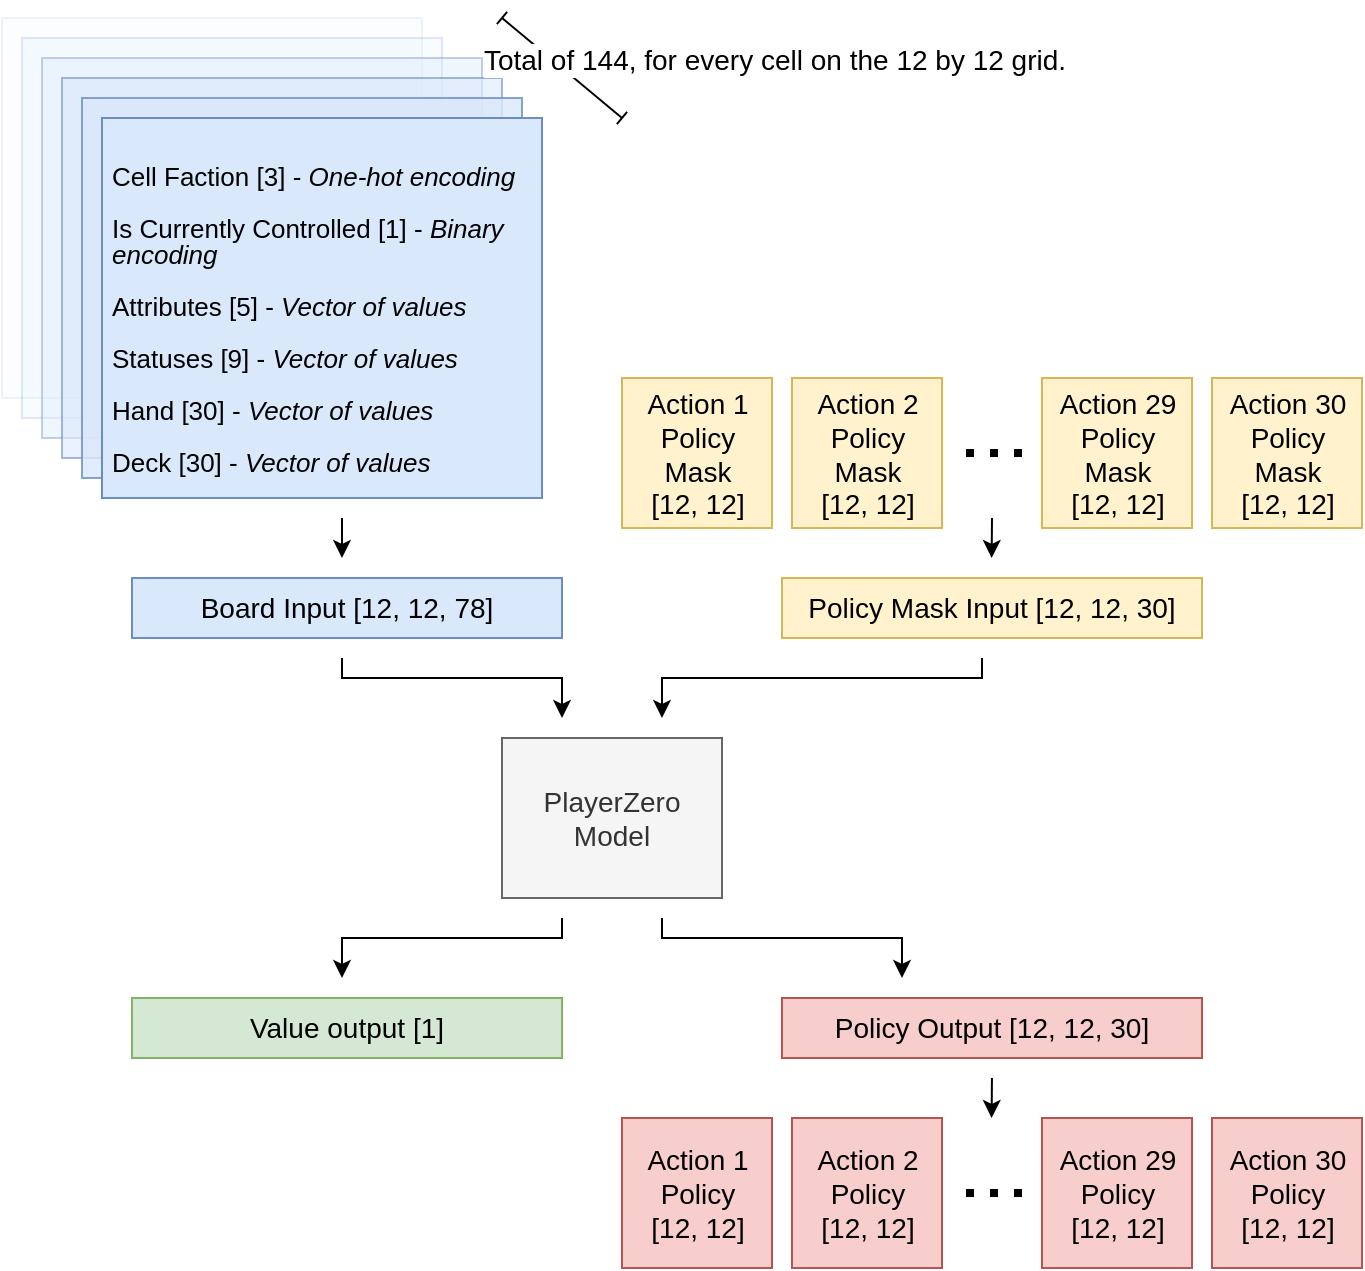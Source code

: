 <mxfile version="24.4.0" type="github">
  <diagram name="Page-1" id="C4LSqCpMthRV9HOR-iaF">
    <mxGraphModel dx="2868" dy="1564" grid="1" gridSize="10" guides="1" tooltips="1" connect="1" arrows="1" fold="1" page="1" pageScale="1" pageWidth="850" pageHeight="1100" math="0" shadow="0">
      <root>
        <mxCell id="0" />
        <mxCell id="1" parent="0" />
        <mxCell id="1W4X7tc66BTRNZ2V25yI-1" value="" style="rounded=0;whiteSpace=wrap;html=1;fillColor=#dae8fc;strokeColor=#6c8ebf;opacity=10;" vertex="1" parent="1">
          <mxGeometry x="130" y="10" width="210" height="190" as="geometry" />
        </mxCell>
        <mxCell id="1W4X7tc66BTRNZ2V25yI-2" value="" style="rounded=0;whiteSpace=wrap;html=1;fillColor=#dae8fc;strokeColor=#6c8ebf;opacity=20;" vertex="1" parent="1">
          <mxGeometry x="140" y="20" width="210" height="190" as="geometry" />
        </mxCell>
        <mxCell id="1W4X7tc66BTRNZ2V25yI-3" value="" style="rounded=0;whiteSpace=wrap;html=1;fillColor=#dae8fc;strokeColor=#6c8ebf;opacity=40;" vertex="1" parent="1">
          <mxGeometry x="150" y="30" width="220" height="190" as="geometry" />
        </mxCell>
        <mxCell id="1W4X7tc66BTRNZ2V25yI-4" value="" style="rounded=0;whiteSpace=wrap;html=1;fillColor=#dae8fc;strokeColor=#6c8ebf;opacity=60;" vertex="1" parent="1">
          <mxGeometry x="160" y="40" width="220" height="190" as="geometry" />
        </mxCell>
        <mxCell id="1W4X7tc66BTRNZ2V25yI-5" value="" style="rounded=0;whiteSpace=wrap;html=1;fillColor=#dae8fc;strokeColor=#6c8ebf;opacity=80;" vertex="1" parent="1">
          <mxGeometry x="170" y="50" width="220" height="190" as="geometry" />
        </mxCell>
        <mxCell id="1W4X7tc66BTRNZ2V25yI-6" value="&lt;p style=&quot;line-height: 100%; font-size: 13px;&quot;&gt;Cell Faction [3] - &lt;i style=&quot;font-size: 13px;&quot;&gt;One-hot encoding&lt;br style=&quot;font-size: 13px;&quot;&gt;&lt;/i&gt;&lt;/p&gt;&lt;p style=&quot;line-height: 100%; font-size: 13px;&quot;&gt;Is Currently Controlled [1] - &lt;i style=&quot;font-size: 13px;&quot;&gt;Binary encoding&lt;br style=&quot;font-size: 13px;&quot;&gt;&lt;/i&gt;&lt;/p&gt;&lt;p style=&quot;line-height: 100%; font-size: 13px;&quot;&gt;Attributes [5] - &lt;i style=&quot;font-size: 13px;&quot;&gt;Vector of values&lt;/i&gt;&lt;br style=&quot;font-size: 13px;&quot;&gt;&lt;/p&gt;&lt;p style=&quot;line-height: 100%; font-size: 13px;&quot;&gt;Statuses [9] - &lt;i style=&quot;font-size: 13px;&quot;&gt;Vector of values&lt;/i&gt;&lt;br style=&quot;font-size: 13px;&quot;&gt;&lt;/p&gt;&lt;p style=&quot;line-height: 100%; font-size: 13px;&quot;&gt;Hand [30] - &lt;i style=&quot;font-size: 13px;&quot;&gt;Vector of values&lt;/i&gt;&lt;br style=&quot;font-size: 13px;&quot;&gt;&lt;/p&gt;&lt;p style=&quot;line-height: 100%; font-size: 13px;&quot;&gt;Deck [30] - &lt;i style=&quot;font-size: 13px;&quot;&gt;Vector of values&lt;/i&gt;&lt;br style=&quot;font-size: 13px;&quot;&gt;&lt;/p&gt;" style="rounded=0;whiteSpace=wrap;html=1;fillColor=#dae8fc;strokeColor=#6c8ebf;align=left;verticalAlign=top;spacing=5;fontSize=13;spacingTop=0;" vertex="1" parent="1">
          <mxGeometry x="180" y="60" width="220" height="190" as="geometry" />
        </mxCell>
        <mxCell id="1W4X7tc66BTRNZ2V25yI-8" value="" style="rounded=0;whiteSpace=wrap;html=1;fillColor=#fff2cc;strokeColor=#d6b656;" vertex="1" parent="1">
          <mxGeometry x="440" y="190" width="75" height="75" as="geometry" />
        </mxCell>
        <mxCell id="1W4X7tc66BTRNZ2V25yI-9" value="&lt;div style=&quot;font-size: 14px;&quot;&gt;Action 1&lt;br style=&quot;font-size: 14px;&quot;&gt;&lt;/div&gt;&lt;div style=&quot;font-size: 14px;&quot;&gt;Policy Mask&lt;/div&gt;&lt;div style=&quot;font-size: 14px;&quot;&gt;[12, 12]&lt;br style=&quot;font-size: 14px;&quot;&gt;&lt;/div&gt;" style="text;html=1;align=center;verticalAlign=middle;whiteSpace=wrap;rounded=0;fontSize=14;" vertex="1" parent="1">
          <mxGeometry x="442.5" y="192.5" width="70" height="70" as="geometry" />
        </mxCell>
        <mxCell id="1W4X7tc66BTRNZ2V25yI-11" value="" style="rounded=0;whiteSpace=wrap;html=1;fillColor=#fff2cc;strokeColor=#d6b656;" vertex="1" parent="1">
          <mxGeometry x="525" y="190" width="75" height="75" as="geometry" />
        </mxCell>
        <mxCell id="1W4X7tc66BTRNZ2V25yI-14" value="" style="rounded=0;whiteSpace=wrap;html=1;fillColor=#fff2cc;strokeColor=#d6b656;" vertex="1" parent="1">
          <mxGeometry x="650" y="190" width="75" height="75" as="geometry" />
        </mxCell>
        <mxCell id="1W4X7tc66BTRNZ2V25yI-17" value="" style="rounded=0;whiteSpace=wrap;html=1;fillColor=#fff2cc;strokeColor=#d6b656;" vertex="1" parent="1">
          <mxGeometry x="735" y="190" width="75" height="75" as="geometry" />
        </mxCell>
        <mxCell id="1W4X7tc66BTRNZ2V25yI-20" value="" style="endArrow=none;dashed=1;html=1;rounded=0;strokeWidth=4;dashPattern=1 2;" edge="1" parent="1">
          <mxGeometry width="50" height="50" relative="1" as="geometry">
            <mxPoint x="640" y="227.5" as="sourcePoint" />
            <mxPoint x="610" y="227.5" as="targetPoint" />
          </mxGeometry>
        </mxCell>
        <mxCell id="1W4X7tc66BTRNZ2V25yI-28" value="&lt;div style=&quot;font-size: 14px;&quot;&gt;Action 2&lt;br style=&quot;font-size: 14px;&quot;&gt;&lt;/div&gt;&lt;div style=&quot;font-size: 14px;&quot;&gt;Policy Mask&lt;/div&gt;&lt;div style=&quot;font-size: 14px;&quot;&gt;[12, 12]&lt;br style=&quot;font-size: 14px;&quot;&gt;&lt;/div&gt;" style="text;html=1;align=center;verticalAlign=middle;whiteSpace=wrap;rounded=0;fontSize=14;" vertex="1" parent="1">
          <mxGeometry x="527.5" y="192.5" width="70" height="70" as="geometry" />
        </mxCell>
        <mxCell id="1W4X7tc66BTRNZ2V25yI-29" value="&lt;div style=&quot;font-size: 14px;&quot;&gt;Action 29&lt;br style=&quot;font-size: 14px;&quot;&gt;&lt;/div&gt;&lt;div style=&quot;font-size: 14px;&quot;&gt;Policy Mask&lt;/div&gt;&lt;div style=&quot;font-size: 14px;&quot;&gt;[12, 12]&lt;br style=&quot;font-size: 14px;&quot;&gt;&lt;/div&gt;" style="text;html=1;align=center;verticalAlign=middle;whiteSpace=wrap;rounded=0;fontSize=14;" vertex="1" parent="1">
          <mxGeometry x="652.5" y="192.5" width="70" height="70" as="geometry" />
        </mxCell>
        <mxCell id="1W4X7tc66BTRNZ2V25yI-30" value="Action 30&lt;br style=&quot;font-size: 14px;&quot;&gt;&lt;div style=&quot;font-size: 14px;&quot;&gt;Policy Mask&lt;/div&gt;&lt;div style=&quot;font-size: 14px;&quot;&gt;[12, 12]&lt;br style=&quot;font-size: 14px;&quot;&gt;&lt;/div&gt;" style="text;html=1;align=center;verticalAlign=middle;whiteSpace=wrap;rounded=0;fontSize=14;" vertex="1" parent="1">
          <mxGeometry x="737.5" y="192.5" width="70" height="70" as="geometry" />
        </mxCell>
        <mxCell id="1W4X7tc66BTRNZ2V25yI-34" value="Value output [1]" style="rounded=0;whiteSpace=wrap;html=1;fillColor=#d5e8d4;strokeColor=#82b366;fontSize=14;" vertex="1" parent="1">
          <mxGeometry x="195" y="500" width="215" height="30" as="geometry" />
        </mxCell>
        <mxCell id="1W4X7tc66BTRNZ2V25yI-39" value="" style="endArrow=classic;html=1;rounded=0;" edge="1" parent="1">
          <mxGeometry width="50" height="50" relative="1" as="geometry">
            <mxPoint x="625" y="260" as="sourcePoint" />
            <mxPoint x="624.82" y="280" as="targetPoint" />
          </mxGeometry>
        </mxCell>
        <mxCell id="1W4X7tc66BTRNZ2V25yI-41" value="&lt;div style=&quot;font-size: 14px;&quot;&gt;PlayerZero&lt;/div&gt;&lt;div style=&quot;font-size: 14px;&quot;&gt;Model&lt;br style=&quot;font-size: 14px;&quot;&gt;&lt;/div&gt;" style="rounded=0;whiteSpace=wrap;html=1;fillColor=#f5f5f5;fontColor=#333333;strokeColor=#666666;fontSize=14;" vertex="1" parent="1">
          <mxGeometry x="380" y="370" width="110" height="80" as="geometry" />
        </mxCell>
        <mxCell id="1W4X7tc66BTRNZ2V25yI-42" value="" style="endArrow=classic;html=1;rounded=0;" edge="1" parent="1">
          <mxGeometry width="50" height="50" relative="1" as="geometry">
            <mxPoint x="620" y="330" as="sourcePoint" />
            <mxPoint x="460" y="360" as="targetPoint" />
            <Array as="points">
              <mxPoint x="620" y="340" />
              <mxPoint x="460" y="340" />
            </Array>
          </mxGeometry>
        </mxCell>
        <mxCell id="1W4X7tc66BTRNZ2V25yI-43" value="" style="endArrow=classic;html=1;rounded=0;" edge="1" parent="1">
          <mxGeometry width="50" height="50" relative="1" as="geometry">
            <mxPoint x="300" y="330" as="sourcePoint" />
            <mxPoint x="410" y="360" as="targetPoint" />
            <Array as="points">
              <mxPoint x="300" y="340" />
              <mxPoint x="410" y="340" />
            </Array>
          </mxGeometry>
        </mxCell>
        <mxCell id="1W4X7tc66BTRNZ2V25yI-44" value="" style="endArrow=baseDash;html=1;rounded=0;startArrow=baseDash;startFill=0;endFill=0;" edge="1" parent="1">
          <mxGeometry width="50" height="50" relative="1" as="geometry">
            <mxPoint x="440" y="60" as="sourcePoint" />
            <mxPoint x="380" y="10" as="targetPoint" />
          </mxGeometry>
        </mxCell>
        <mxCell id="1W4X7tc66BTRNZ2V25yI-45" value="&lt;font style=&quot;font-size: 14px;&quot;&gt;Total of 144, for every cell on the 12 by 12 grid.&lt;/font&gt;" style="edgeLabel;html=1;align=center;verticalAlign=middle;resizable=0;points=[];" vertex="1" connectable="0" parent="1W4X7tc66BTRNZ2V25yI-44">
          <mxGeometry x="0.041" y="-1" relative="1" as="geometry">
            <mxPoint x="106" y="-3" as="offset" />
          </mxGeometry>
        </mxCell>
        <mxCell id="1W4X7tc66BTRNZ2V25yI-46" value="Policy Mask Input [12, 12, 30]" style="rounded=0;whiteSpace=wrap;html=1;fillColor=#fff2cc;strokeColor=#d6b656;fontSize=14;" vertex="1" parent="1">
          <mxGeometry x="520" y="290" width="210" height="30" as="geometry" />
        </mxCell>
        <mxCell id="1W4X7tc66BTRNZ2V25yI-47" value="" style="endArrow=classic;html=1;rounded=0;" edge="1" parent="1">
          <mxGeometry width="50" height="50" relative="1" as="geometry">
            <mxPoint x="300" y="260" as="sourcePoint" />
            <mxPoint x="300" y="280" as="targetPoint" />
          </mxGeometry>
        </mxCell>
        <mxCell id="1W4X7tc66BTRNZ2V25yI-50" value="" style="endArrow=classic;html=1;rounded=0;" edge="1" parent="1">
          <mxGeometry width="50" height="50" relative="1" as="geometry">
            <mxPoint x="410" y="460" as="sourcePoint" />
            <mxPoint x="300" y="490" as="targetPoint" />
            <Array as="points">
              <mxPoint x="410" y="470" />
              <mxPoint x="300" y="470" />
            </Array>
          </mxGeometry>
        </mxCell>
        <mxCell id="1W4X7tc66BTRNZ2V25yI-51" value="Board Input [12, 12, 78]" style="rounded=0;whiteSpace=wrap;html=1;fillColor=#dae8fc;strokeColor=#6c8ebf;fontSize=14;" vertex="1" parent="1">
          <mxGeometry x="195" y="290" width="215" height="30" as="geometry" />
        </mxCell>
        <mxCell id="1W4X7tc66BTRNZ2V25yI-53" value="" style="endArrow=classic;html=1;rounded=0;" edge="1" parent="1">
          <mxGeometry width="50" height="50" relative="1" as="geometry">
            <mxPoint x="460" y="460" as="sourcePoint" />
            <mxPoint x="580" y="490" as="targetPoint" />
            <Array as="points">
              <mxPoint x="460" y="470" />
              <mxPoint x="580" y="470" />
            </Array>
          </mxGeometry>
        </mxCell>
        <mxCell id="1W4X7tc66BTRNZ2V25yI-54" value="Policy Output [12, 12, 30]" style="rounded=0;whiteSpace=wrap;html=1;fillColor=#f8cecc;strokeColor=#b85450;fontSize=14;" vertex="1" parent="1">
          <mxGeometry x="520" y="500" width="210" height="30" as="geometry" />
        </mxCell>
        <mxCell id="1W4X7tc66BTRNZ2V25yI-55" value="" style="endArrow=classic;html=1;rounded=0;" edge="1" parent="1">
          <mxGeometry width="50" height="50" relative="1" as="geometry">
            <mxPoint x="624.98" y="540" as="sourcePoint" />
            <mxPoint x="624.8" y="560" as="targetPoint" />
          </mxGeometry>
        </mxCell>
        <mxCell id="1W4X7tc66BTRNZ2V25yI-61" value="" style="rounded=0;whiteSpace=wrap;html=1;fillColor=#f8cecc;strokeColor=#b85450;" vertex="1" parent="1">
          <mxGeometry x="440" y="560" width="75" height="75" as="geometry" />
        </mxCell>
        <mxCell id="1W4X7tc66BTRNZ2V25yI-62" value="&lt;div style=&quot;font-size: 14px;&quot;&gt;Action 1&lt;/div&gt;&lt;div style=&quot;font-size: 14px;&quot;&gt;Policy&lt;/div&gt;&lt;div style=&quot;font-size: 14px;&quot;&gt;[12, 12]&lt;br style=&quot;font-size: 14px;&quot;&gt;&lt;/div&gt;" style="text;html=1;align=center;verticalAlign=middle;whiteSpace=wrap;rounded=0;fontSize=14;" vertex="1" parent="1">
          <mxGeometry x="442.5" y="562.5" width="70" height="70" as="geometry" />
        </mxCell>
        <mxCell id="1W4X7tc66BTRNZ2V25yI-63" value="" style="rounded=0;whiteSpace=wrap;html=1;fillColor=#f8cecc;strokeColor=#b85450;" vertex="1" parent="1">
          <mxGeometry x="525" y="560" width="75" height="75" as="geometry" />
        </mxCell>
        <mxCell id="1W4X7tc66BTRNZ2V25yI-64" value="" style="rounded=0;whiteSpace=wrap;html=1;fillColor=#f8cecc;strokeColor=#b85450;" vertex="1" parent="1">
          <mxGeometry x="650" y="560" width="75" height="75" as="geometry" />
        </mxCell>
        <mxCell id="1W4X7tc66BTRNZ2V25yI-65" value="" style="rounded=0;whiteSpace=wrap;html=1;fillColor=#f8cecc;strokeColor=#b85450;" vertex="1" parent="1">
          <mxGeometry x="735" y="560" width="75" height="75" as="geometry" />
        </mxCell>
        <mxCell id="1W4X7tc66BTRNZ2V25yI-66" value="" style="endArrow=none;dashed=1;html=1;rounded=0;strokeWidth=4;dashPattern=1 2;" edge="1" parent="1">
          <mxGeometry width="50" height="50" relative="1" as="geometry">
            <mxPoint x="640" y="597.5" as="sourcePoint" />
            <mxPoint x="610" y="597.5" as="targetPoint" />
          </mxGeometry>
        </mxCell>
        <mxCell id="1W4X7tc66BTRNZ2V25yI-67" value="&lt;div style=&quot;font-size: 14px;&quot;&gt;Action 2&lt;/div&gt;&lt;div style=&quot;font-size: 14px;&quot;&gt;Policy&lt;br style=&quot;font-size: 14px;&quot;&gt;&lt;/div&gt;&lt;div style=&quot;font-size: 14px;&quot;&gt;[12, 12]&lt;br style=&quot;font-size: 14px;&quot;&gt;&lt;/div&gt;" style="text;html=1;align=center;verticalAlign=middle;whiteSpace=wrap;rounded=0;fontSize=14;" vertex="1" parent="1">
          <mxGeometry x="527.5" y="562.5" width="70" height="70" as="geometry" />
        </mxCell>
        <mxCell id="1W4X7tc66BTRNZ2V25yI-68" value="&lt;div style=&quot;font-size: 14px;&quot;&gt;Action 29 Policy&lt;br style=&quot;font-size: 14px;&quot;&gt;&lt;/div&gt;&lt;div style=&quot;font-size: 14px;&quot;&gt;[12, 12]&lt;br style=&quot;font-size: 14px;&quot;&gt;&lt;/div&gt;" style="text;html=1;align=center;verticalAlign=middle;whiteSpace=wrap;rounded=0;fontSize=14;" vertex="1" parent="1">
          <mxGeometry x="652.5" y="562.5" width="70" height="70" as="geometry" />
        </mxCell>
        <mxCell id="1W4X7tc66BTRNZ2V25yI-69" value="Action 30&lt;br style=&quot;font-size: 14px;&quot;&gt;&lt;div style=&quot;font-size: 14px;&quot;&gt;Policy&lt;br style=&quot;font-size: 14px;&quot;&gt;&lt;/div&gt;&lt;div style=&quot;font-size: 14px;&quot;&gt;[12, 12]&lt;br style=&quot;font-size: 14px;&quot;&gt;&lt;/div&gt;" style="text;html=1;align=center;verticalAlign=middle;whiteSpace=wrap;rounded=0;fontSize=14;" vertex="1" parent="1">
          <mxGeometry x="737.5" y="562.5" width="70" height="70" as="geometry" />
        </mxCell>
      </root>
    </mxGraphModel>
  </diagram>
</mxfile>
